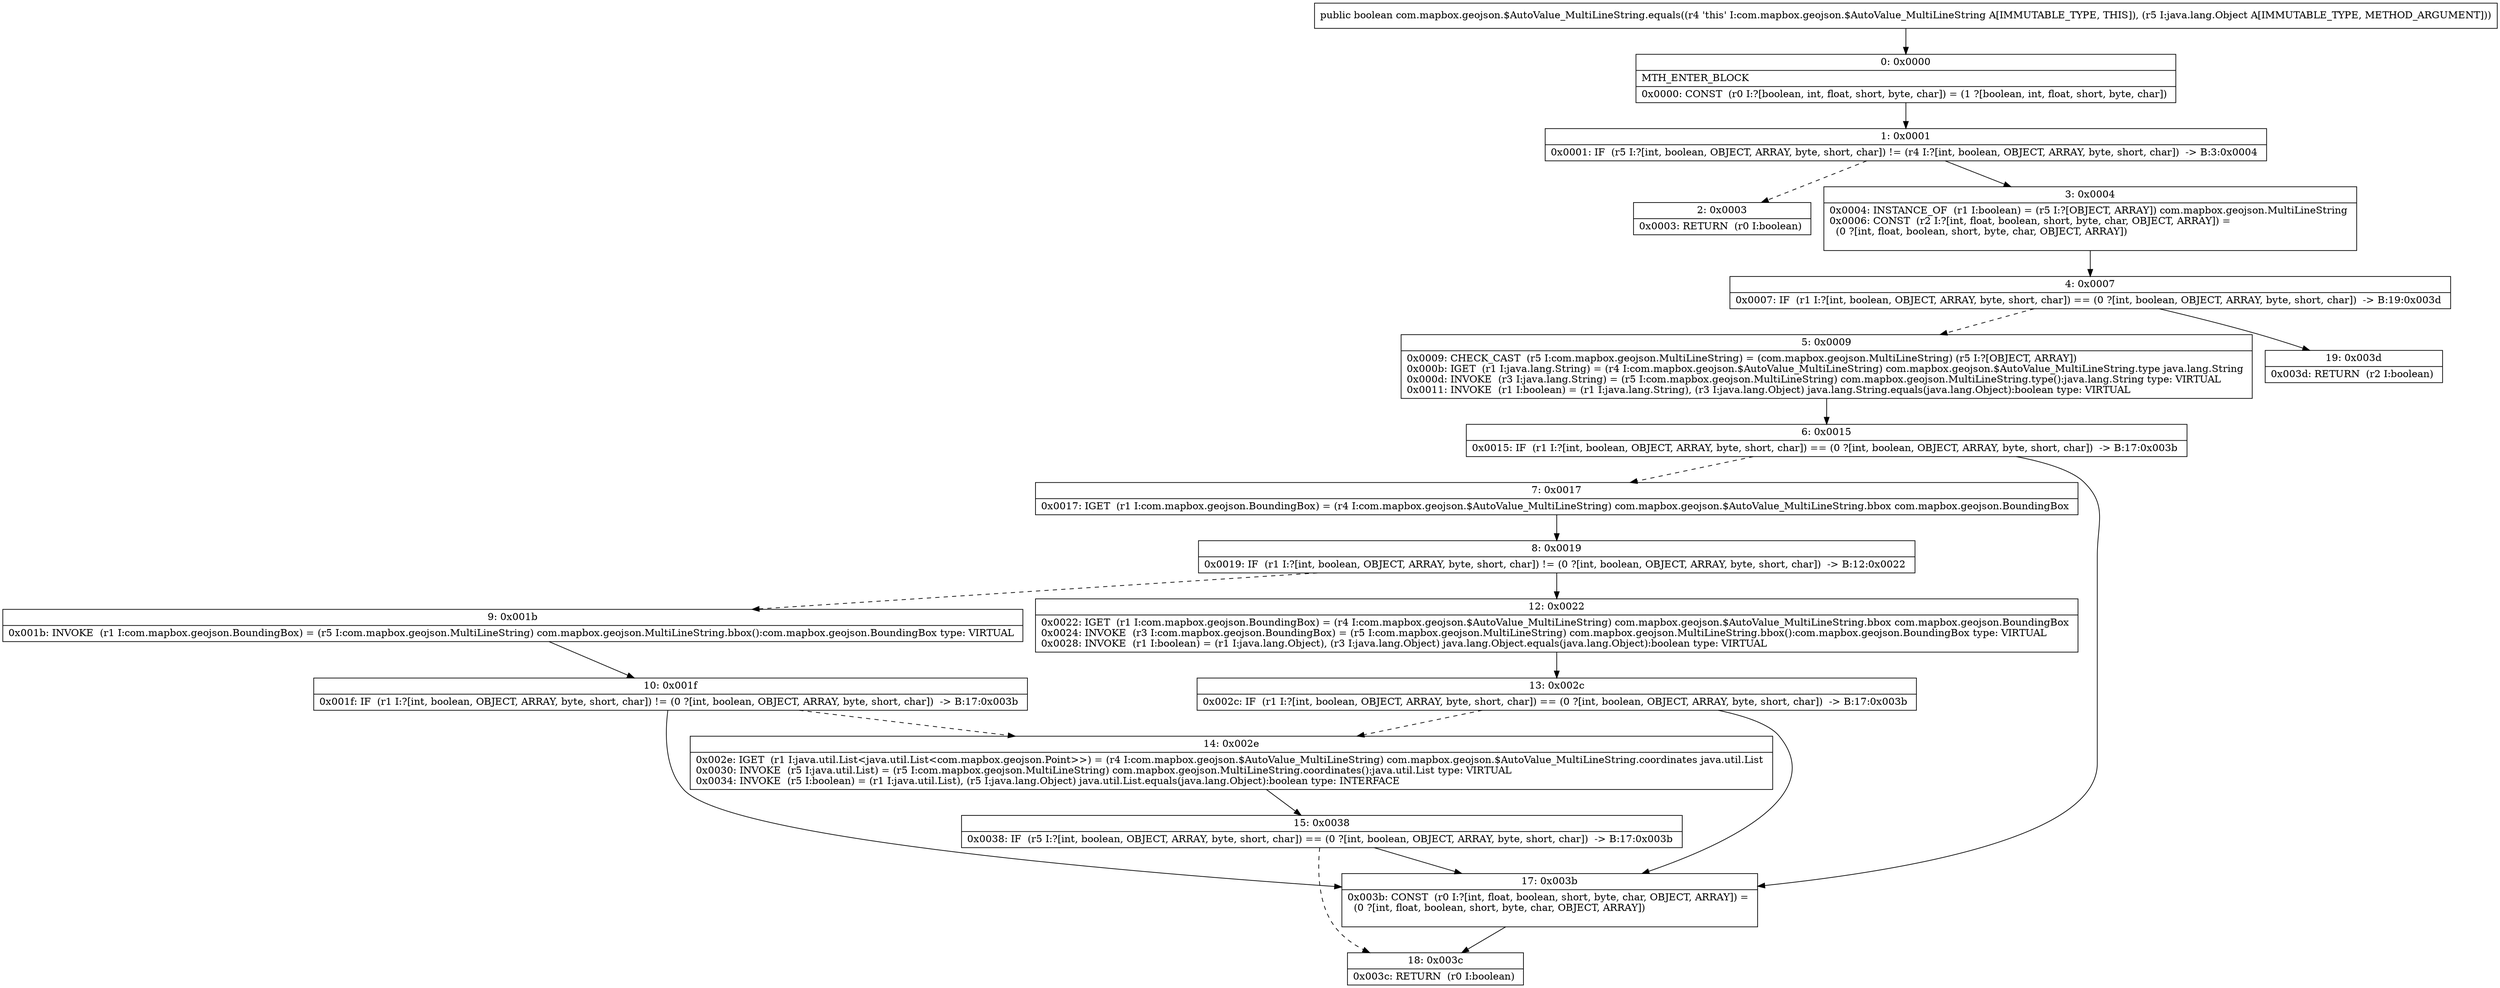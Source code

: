 digraph "CFG forcom.mapbox.geojson.$AutoValue_MultiLineString.equals(Ljava\/lang\/Object;)Z" {
Node_0 [shape=record,label="{0\:\ 0x0000|MTH_ENTER_BLOCK\l|0x0000: CONST  (r0 I:?[boolean, int, float, short, byte, char]) = (1 ?[boolean, int, float, short, byte, char]) \l}"];
Node_1 [shape=record,label="{1\:\ 0x0001|0x0001: IF  (r5 I:?[int, boolean, OBJECT, ARRAY, byte, short, char]) != (r4 I:?[int, boolean, OBJECT, ARRAY, byte, short, char])  \-\> B:3:0x0004 \l}"];
Node_2 [shape=record,label="{2\:\ 0x0003|0x0003: RETURN  (r0 I:boolean) \l}"];
Node_3 [shape=record,label="{3\:\ 0x0004|0x0004: INSTANCE_OF  (r1 I:boolean) = (r5 I:?[OBJECT, ARRAY]) com.mapbox.geojson.MultiLineString \l0x0006: CONST  (r2 I:?[int, float, boolean, short, byte, char, OBJECT, ARRAY]) = \l  (0 ?[int, float, boolean, short, byte, char, OBJECT, ARRAY])\l \l}"];
Node_4 [shape=record,label="{4\:\ 0x0007|0x0007: IF  (r1 I:?[int, boolean, OBJECT, ARRAY, byte, short, char]) == (0 ?[int, boolean, OBJECT, ARRAY, byte, short, char])  \-\> B:19:0x003d \l}"];
Node_5 [shape=record,label="{5\:\ 0x0009|0x0009: CHECK_CAST  (r5 I:com.mapbox.geojson.MultiLineString) = (com.mapbox.geojson.MultiLineString) (r5 I:?[OBJECT, ARRAY]) \l0x000b: IGET  (r1 I:java.lang.String) = (r4 I:com.mapbox.geojson.$AutoValue_MultiLineString) com.mapbox.geojson.$AutoValue_MultiLineString.type java.lang.String \l0x000d: INVOKE  (r3 I:java.lang.String) = (r5 I:com.mapbox.geojson.MultiLineString) com.mapbox.geojson.MultiLineString.type():java.lang.String type: VIRTUAL \l0x0011: INVOKE  (r1 I:boolean) = (r1 I:java.lang.String), (r3 I:java.lang.Object) java.lang.String.equals(java.lang.Object):boolean type: VIRTUAL \l}"];
Node_6 [shape=record,label="{6\:\ 0x0015|0x0015: IF  (r1 I:?[int, boolean, OBJECT, ARRAY, byte, short, char]) == (0 ?[int, boolean, OBJECT, ARRAY, byte, short, char])  \-\> B:17:0x003b \l}"];
Node_7 [shape=record,label="{7\:\ 0x0017|0x0017: IGET  (r1 I:com.mapbox.geojson.BoundingBox) = (r4 I:com.mapbox.geojson.$AutoValue_MultiLineString) com.mapbox.geojson.$AutoValue_MultiLineString.bbox com.mapbox.geojson.BoundingBox \l}"];
Node_8 [shape=record,label="{8\:\ 0x0019|0x0019: IF  (r1 I:?[int, boolean, OBJECT, ARRAY, byte, short, char]) != (0 ?[int, boolean, OBJECT, ARRAY, byte, short, char])  \-\> B:12:0x0022 \l}"];
Node_9 [shape=record,label="{9\:\ 0x001b|0x001b: INVOKE  (r1 I:com.mapbox.geojson.BoundingBox) = (r5 I:com.mapbox.geojson.MultiLineString) com.mapbox.geojson.MultiLineString.bbox():com.mapbox.geojson.BoundingBox type: VIRTUAL \l}"];
Node_10 [shape=record,label="{10\:\ 0x001f|0x001f: IF  (r1 I:?[int, boolean, OBJECT, ARRAY, byte, short, char]) != (0 ?[int, boolean, OBJECT, ARRAY, byte, short, char])  \-\> B:17:0x003b \l}"];
Node_12 [shape=record,label="{12\:\ 0x0022|0x0022: IGET  (r1 I:com.mapbox.geojson.BoundingBox) = (r4 I:com.mapbox.geojson.$AutoValue_MultiLineString) com.mapbox.geojson.$AutoValue_MultiLineString.bbox com.mapbox.geojson.BoundingBox \l0x0024: INVOKE  (r3 I:com.mapbox.geojson.BoundingBox) = (r5 I:com.mapbox.geojson.MultiLineString) com.mapbox.geojson.MultiLineString.bbox():com.mapbox.geojson.BoundingBox type: VIRTUAL \l0x0028: INVOKE  (r1 I:boolean) = (r1 I:java.lang.Object), (r3 I:java.lang.Object) java.lang.Object.equals(java.lang.Object):boolean type: VIRTUAL \l}"];
Node_13 [shape=record,label="{13\:\ 0x002c|0x002c: IF  (r1 I:?[int, boolean, OBJECT, ARRAY, byte, short, char]) == (0 ?[int, boolean, OBJECT, ARRAY, byte, short, char])  \-\> B:17:0x003b \l}"];
Node_14 [shape=record,label="{14\:\ 0x002e|0x002e: IGET  (r1 I:java.util.List\<java.util.List\<com.mapbox.geojson.Point\>\>) = (r4 I:com.mapbox.geojson.$AutoValue_MultiLineString) com.mapbox.geojson.$AutoValue_MultiLineString.coordinates java.util.List \l0x0030: INVOKE  (r5 I:java.util.List) = (r5 I:com.mapbox.geojson.MultiLineString) com.mapbox.geojson.MultiLineString.coordinates():java.util.List type: VIRTUAL \l0x0034: INVOKE  (r5 I:boolean) = (r1 I:java.util.List), (r5 I:java.lang.Object) java.util.List.equals(java.lang.Object):boolean type: INTERFACE \l}"];
Node_15 [shape=record,label="{15\:\ 0x0038|0x0038: IF  (r5 I:?[int, boolean, OBJECT, ARRAY, byte, short, char]) == (0 ?[int, boolean, OBJECT, ARRAY, byte, short, char])  \-\> B:17:0x003b \l}"];
Node_17 [shape=record,label="{17\:\ 0x003b|0x003b: CONST  (r0 I:?[int, float, boolean, short, byte, char, OBJECT, ARRAY]) = \l  (0 ?[int, float, boolean, short, byte, char, OBJECT, ARRAY])\l \l}"];
Node_18 [shape=record,label="{18\:\ 0x003c|0x003c: RETURN  (r0 I:boolean) \l}"];
Node_19 [shape=record,label="{19\:\ 0x003d|0x003d: RETURN  (r2 I:boolean) \l}"];
MethodNode[shape=record,label="{public boolean com.mapbox.geojson.$AutoValue_MultiLineString.equals((r4 'this' I:com.mapbox.geojson.$AutoValue_MultiLineString A[IMMUTABLE_TYPE, THIS]), (r5 I:java.lang.Object A[IMMUTABLE_TYPE, METHOD_ARGUMENT])) }"];
MethodNode -> Node_0;
Node_0 -> Node_1;
Node_1 -> Node_2[style=dashed];
Node_1 -> Node_3;
Node_3 -> Node_4;
Node_4 -> Node_5[style=dashed];
Node_4 -> Node_19;
Node_5 -> Node_6;
Node_6 -> Node_7[style=dashed];
Node_6 -> Node_17;
Node_7 -> Node_8;
Node_8 -> Node_9[style=dashed];
Node_8 -> Node_12;
Node_9 -> Node_10;
Node_10 -> Node_17;
Node_10 -> Node_14[style=dashed];
Node_12 -> Node_13;
Node_13 -> Node_14[style=dashed];
Node_13 -> Node_17;
Node_14 -> Node_15;
Node_15 -> Node_17;
Node_15 -> Node_18[style=dashed];
Node_17 -> Node_18;
}

